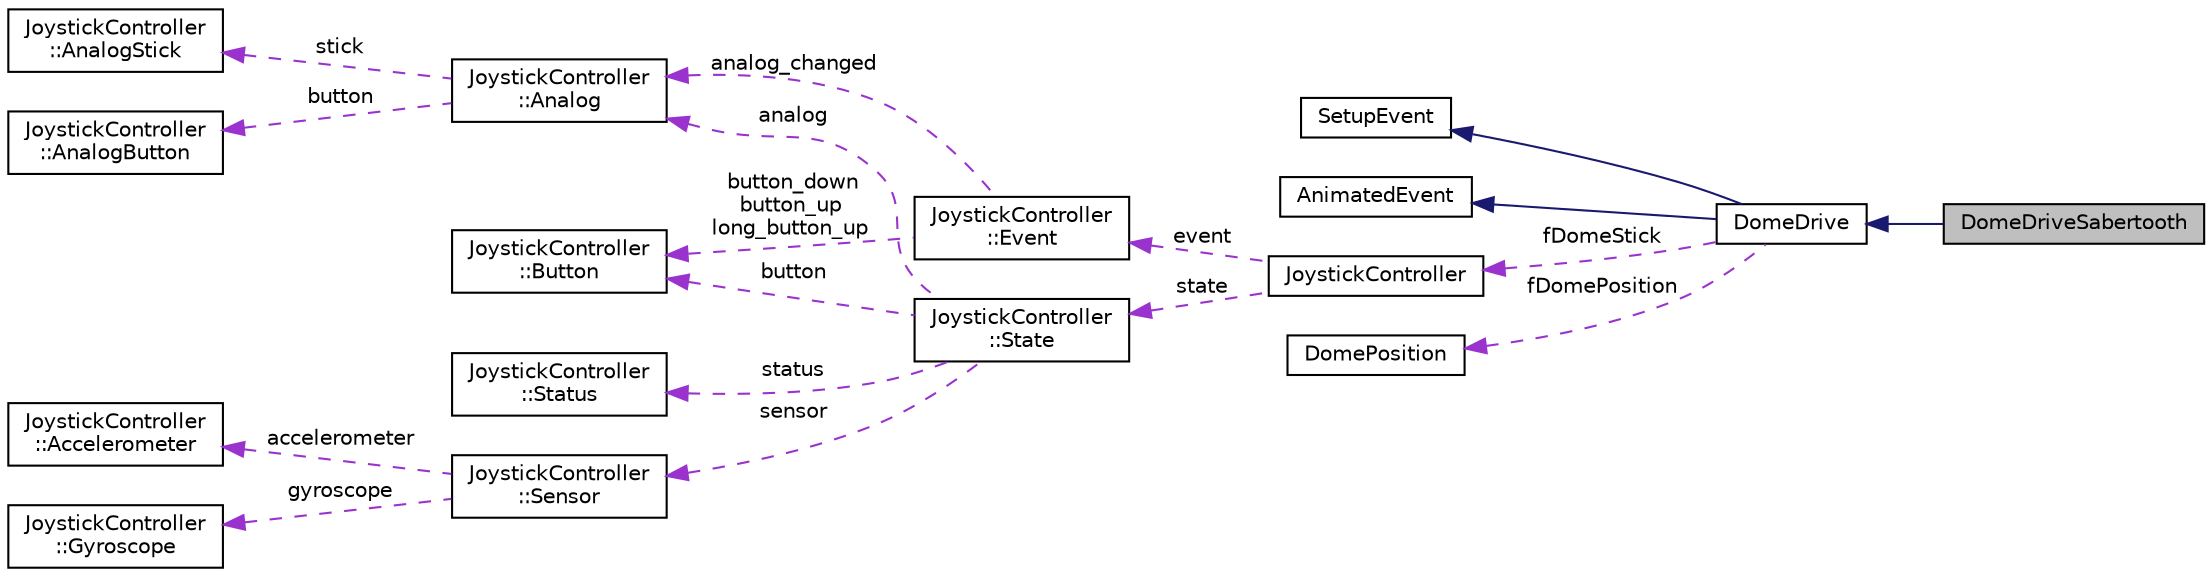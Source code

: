 digraph "DomeDriveSabertooth"
{
 // LATEX_PDF_SIZE
  edge [fontname="Helvetica",fontsize="10",labelfontname="Helvetica",labelfontsize="10"];
  node [fontname="Helvetica",fontsize="10",shape=record];
  rankdir="LR";
  Node1 [label="DomeDriveSabertooth",height=0.2,width=0.4,color="black", fillcolor="grey75", style="filled", fontcolor="black",tooltip=" "];
  Node2 -> Node1 [dir="back",color="midnightblue",fontsize="10",style="solid",fontname="Helvetica"];
  Node2 [label="DomeDrive",height=0.2,width=0.4,color="black", fillcolor="white", style="filled",URL="$classDomeDrive.html",tooltip="Base template of automatic forwarder from i2c to CommandEvent."];
  Node3 -> Node2 [dir="back",color="midnightblue",fontsize="10",style="solid",fontname="Helvetica"];
  Node3 [label="SetupEvent",height=0.2,width=0.4,color="black", fillcolor="white", style="filled",URL="$classSetupEvent.html",tooltip="Utility class to control a VMusic2 module."];
  Node4 -> Node2 [dir="back",color="midnightblue",fontsize="10",style="solid",fontname="Helvetica"];
  Node4 [label="AnimatedEvent",height=0.2,width=0.4,color="black", fillcolor="white", style="filled",URL="$classAnimatedEvent.html",tooltip="Base class for all animated devices."];
  Node5 -> Node2 [dir="back",color="darkorchid3",fontsize="10",style="dashed",label=" fDomeStick" ,fontname="Helvetica"];
  Node5 [label="JoystickController",height=0.2,width=0.4,color="black", fillcolor="white", style="filled",URL="$classJoystickController.html",tooltip=" "];
  Node6 -> Node5 [dir="back",color="darkorchid3",fontsize="10",style="dashed",label=" state" ,fontname="Helvetica"];
  Node6 [label="JoystickController\l::State",height=0.2,width=0.4,color="black", fillcolor="white", style="filled",URL="$structJoystickController_1_1State.html",tooltip=" "];
  Node7 -> Node6 [dir="back",color="darkorchid3",fontsize="10",style="dashed",label=" analog" ,fontname="Helvetica"];
  Node7 [label="JoystickController\l::Analog",height=0.2,width=0.4,color="black", fillcolor="white", style="filled",URL="$structJoystickController_1_1Analog.html",tooltip=" "];
  Node8 -> Node7 [dir="back",color="darkorchid3",fontsize="10",style="dashed",label=" stick" ,fontname="Helvetica"];
  Node8 [label="JoystickController\l::AnalogStick",height=0.2,width=0.4,color="black", fillcolor="white", style="filled",URL="$structJoystickController_1_1AnalogStick.html",tooltip=" "];
  Node9 -> Node7 [dir="back",color="darkorchid3",fontsize="10",style="dashed",label=" button" ,fontname="Helvetica"];
  Node9 [label="JoystickController\l::AnalogButton",height=0.2,width=0.4,color="black", fillcolor="white", style="filled",URL="$structJoystickController_1_1AnalogButton.html",tooltip=" "];
  Node10 -> Node6 [dir="back",color="darkorchid3",fontsize="10",style="dashed",label=" button" ,fontname="Helvetica"];
  Node10 [label="JoystickController\l::Button",height=0.2,width=0.4,color="black", fillcolor="white", style="filled",URL="$structJoystickController_1_1Button.html",tooltip=" "];
  Node11 -> Node6 [dir="back",color="darkorchid3",fontsize="10",style="dashed",label=" status" ,fontname="Helvetica"];
  Node11 [label="JoystickController\l::Status",height=0.2,width=0.4,color="black", fillcolor="white", style="filled",URL="$structJoystickController_1_1Status.html",tooltip=" "];
  Node12 -> Node6 [dir="back",color="darkorchid3",fontsize="10",style="dashed",label=" sensor" ,fontname="Helvetica"];
  Node12 [label="JoystickController\l::Sensor",height=0.2,width=0.4,color="black", fillcolor="white", style="filled",URL="$structJoystickController_1_1Sensor.html",tooltip=" "];
  Node13 -> Node12 [dir="back",color="darkorchid3",fontsize="10",style="dashed",label=" accelerometer" ,fontname="Helvetica"];
  Node13 [label="JoystickController\l::Accelerometer",height=0.2,width=0.4,color="black", fillcolor="white", style="filled",URL="$structJoystickController_1_1Accelerometer.html",tooltip=" "];
  Node14 -> Node12 [dir="back",color="darkorchid3",fontsize="10",style="dashed",label=" gyroscope" ,fontname="Helvetica"];
  Node14 [label="JoystickController\l::Gyroscope",height=0.2,width=0.4,color="black", fillcolor="white", style="filled",URL="$structJoystickController_1_1Gyroscope.html",tooltip=" "];
  Node15 -> Node5 [dir="back",color="darkorchid3",fontsize="10",style="dashed",label=" event" ,fontname="Helvetica"];
  Node15 [label="JoystickController\l::Event",height=0.2,width=0.4,color="black", fillcolor="white", style="filled",URL="$structJoystickController_1_1Event.html",tooltip=" "];
  Node10 -> Node15 [dir="back",color="darkorchid3",fontsize="10",style="dashed",label=" button_down\nbutton_up\nlong_button_up" ,fontname="Helvetica"];
  Node7 -> Node15 [dir="back",color="darkorchid3",fontsize="10",style="dashed",label=" analog_changed" ,fontname="Helvetica"];
  Node16 -> Node2 [dir="back",color="darkorchid3",fontsize="10",style="dashed",label=" fDomePosition" ,fontname="Helvetica"];
  Node16 [label="DomePosition",height=0.2,width=0.4,color="black", fillcolor="white", style="filled",URL="$classDomePosition.html",tooltip=" "];
}
